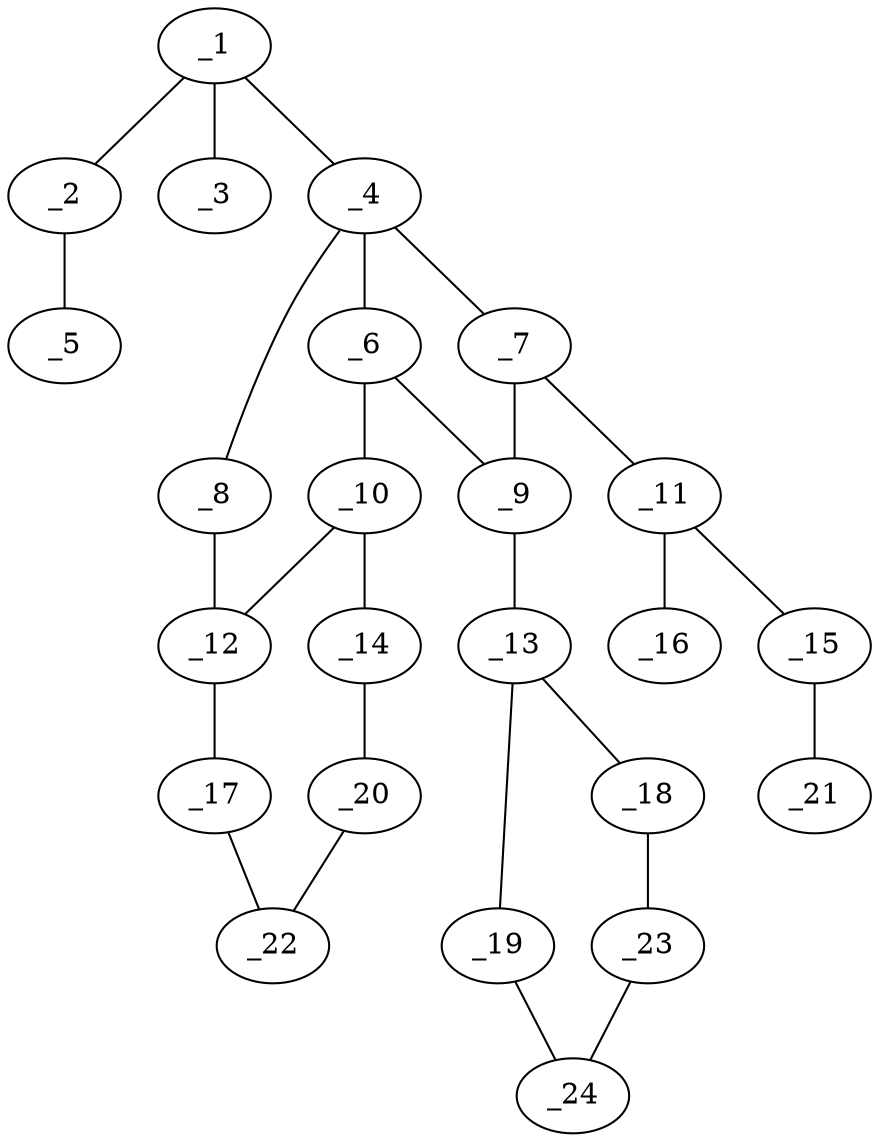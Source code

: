 graph molid380292 {
	_1	 [charge=0,
		chem=1,
		symbol="C  ",
		x="6.0743",
		y="1.494"];
	_2	 [charge=0,
		chem=2,
		symbol="O  ",
		x="5.9698",
		y="2.4886"];
	_1 -- _2	 [valence=1];
	_3	 [charge=0,
		chem=2,
		symbol="O  ",
		x="6.9879",
		y="1.0873"];
	_1 -- _3	 [valence=2];
	_4	 [charge=0,
		chem=1,
		symbol="C  ",
		x="5.2653",
		y="0.9063"];
	_1 -- _4	 [valence=1];
	_5	 [charge=0,
		chem=1,
		symbol="C  ",
		x="6.7788",
		y="3.0764"];
	_2 -- _5	 [valence=1];
	_6	 [charge=0,
		chem=1,
		symbol="C  ",
		x="4.4563",
		y="0.3185"];
	_4 -- _6	 [valence=1];
	_7	 [charge=0,
		chem=1,
		symbol="C  ",
		x="5.8531",
		y="0.0972"];
	_4 -- _7	 [valence=1];
	_8	 [charge=0,
		chem=5,
		symbol="S  ",
		x="4.9563",
		y="1.8573"];
	_4 -- _8	 [valence=1];
	_9	 [charge=0,
		chem=1,
		symbol="C  ",
		x="5.0441",
		y="-0.4905"];
	_6 -- _9	 [valence=1];
	_10	 [charge=0,
		chem=1,
		symbol="C  ",
		x="3.6473",
		y="0.9062"];
	_6 -- _10	 [valence=1];
	_7 -- _9	 [valence=2];
	_11	 [charge=0,
		chem=1,
		symbol="C  ",
		x="6.8408",
		y="-0.0592"];
	_7 -- _11	 [valence=1];
	_12	 [charge=0,
		chem=1,
		symbol="C  ",
		x="3.9563",
		y="1.8573"];
	_8 -- _12	 [valence=1];
	_13	 [charge=0,
		chem=4,
		symbol="N  ",
		x="4.8877",
		y="-1.4782"];
	_9 -- _13	 [valence=1];
	_10 -- _12	 [valence=1];
	_14	 [charge=0,
		chem=1,
		symbol="C  ",
		x="2.6691",
		y="0.6983"];
	_10 -- _14	 [valence=2];
	_15	 [charge=0,
		chem=2,
		symbol="O  ",
		x="7.1992",
		y="-0.9928"];
	_11 -- _15	 [valence=1];
	_16	 [charge=0,
		chem=2,
		symbol="O  ",
		x="7.4701",
		y="0.718"];
	_11 -- _16	 [valence=2];
	_17	 [charge=0,
		chem=1,
		symbol="C  ",
		x="3.2872",
		y="2.6004"];
	_12 -- _17	 [valence=2];
	_18	 [charge=0,
		chem=1,
		symbol="C  ",
		x="3.9967",
		y="-1.9322"];
	_13 -- _18	 [valence=1];
	_19	 [charge=0,
		chem=1,
		symbol="C  ",
		x="5.5948",
		y="-2.1853"];
	_13 -- _19	 [valence=1];
	_20	 [charge=0,
		chem=1,
		symbol="C  ",
		x=2,
		y="1.4415"];
	_14 -- _20	 [valence=1];
	_21	 [charge=0,
		chem=1,
		symbol="C  ",
		x="8.1869",
		y="-1.1492"];
	_15 -- _21	 [valence=1];
	_22	 [charge=0,
		chem=1,
		symbol="C  ",
		x="2.309",
		y="2.3925"];
	_17 -- _22	 [valence=1];
	_23	 [charge=0,
		chem=1,
		symbol="C  ",
		x="4.1531",
		y="-2.9199"];
	_18 -- _23	 [valence=1];
	_24	 [charge=0,
		chem=1,
		symbol="C  ",
		x="5.1408",
		y="-3.0764"];
	_19 -- _24	 [valence=1];
	_20 -- _22	 [valence=2];
	_23 -- _24	 [valence=1];
}
